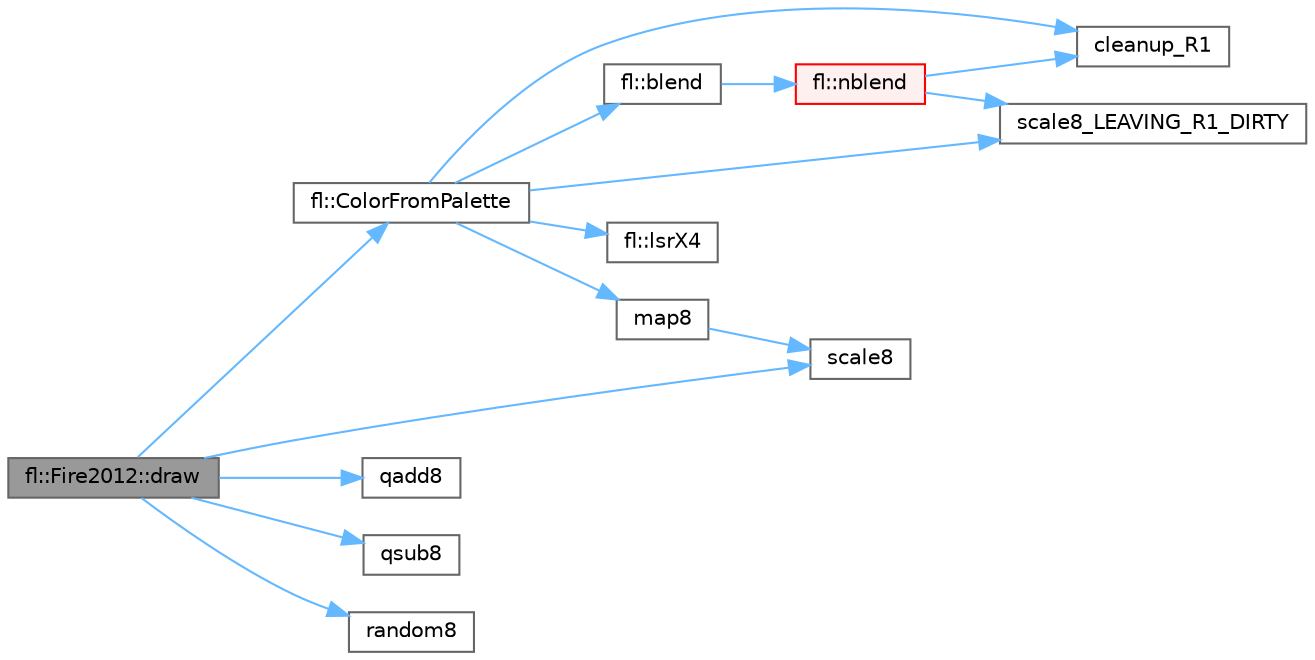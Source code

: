 digraph "fl::Fire2012::draw"
{
 // INTERACTIVE_SVG=YES
 // LATEX_PDF_SIZE
  bgcolor="transparent";
  edge [fontname=Helvetica,fontsize=10,labelfontname=Helvetica,labelfontsize=10];
  node [fontname=Helvetica,fontsize=10,shape=box,height=0.2,width=0.4];
  rankdir="LR";
  Node1 [id="Node000001",label="fl::Fire2012::draw",height=0.2,width=0.4,color="gray40", fillcolor="grey60", style="filled", fontcolor="black",tooltip=" "];
  Node1 -> Node2 [id="edge1_Node000001_Node000002",color="steelblue1",style="solid",tooltip=" "];
  Node2 [id="Node000002",label="fl::ColorFromPalette",height=0.2,width=0.4,color="grey40", fillcolor="white", style="filled",URL="$d4/d36/namespacefl_a74e1895d1234ab29fef4458532e91090.html#a74e1895d1234ab29fef4458532e91090",tooltip=" "];
  Node2 -> Node3 [id="edge2_Node000002_Node000003",color="steelblue1",style="solid",tooltip=" "];
  Node3 [id="Node000003",label="fl::blend",height=0.2,width=0.4,color="grey40", fillcolor="white", style="filled",URL="$d4/d36/namespacefl_a924fc8748f53389e55fdc63bfc14b805.html#a924fc8748f53389e55fdc63bfc14b805",tooltip=" "];
  Node3 -> Node4 [id="edge3_Node000003_Node000004",color="steelblue1",style="solid",tooltip=" "];
  Node4 [id="Node000004",label="fl::nblend",height=0.2,width=0.4,color="red", fillcolor="#FFF0F0", style="filled",URL="$d4/d36/namespacefl_aa1e0cd66825220bead12cfc1ab7f33c6.html#aa1e0cd66825220bead12cfc1ab7f33c6",tooltip=" "];
  Node4 -> Node6 [id="edge4_Node000004_Node000006",color="steelblue1",style="solid",tooltip=" "];
  Node6 [id="Node000006",label="cleanup_R1",height=0.2,width=0.4,color="grey40", fillcolor="white", style="filled",URL="$d0/da5/group___scaling_dirty_ga3fade00fb4cf5b937b973128198a7a79.html#ga3fade00fb4cf5b937b973128198a7a79",tooltip="Clean up the r1 register after a series of *LEAVING_R1_DIRTY calls."];
  Node4 -> Node7 [id="edge5_Node000004_Node000007",color="steelblue1",style="solid",tooltip=" "];
  Node7 [id="Node000007",label="scale8_LEAVING_R1_DIRTY",height=0.2,width=0.4,color="grey40", fillcolor="white", style="filled",URL="$d0/da5/group___scaling_dirty_ga7386235cada3aca429b189681d2ec56d.html#ga7386235cada3aca429b189681d2ec56d",tooltip="This version of scale8() does not clean up the R1 register on AVR."];
  Node2 -> Node6 [id="edge6_Node000002_Node000006",color="steelblue1",style="solid",tooltip=" "];
  Node2 -> Node8 [id="edge7_Node000002_Node000008",color="steelblue1",style="solid",tooltip=" "];
  Node8 [id="Node000008",label="fl::lsrX4",height=0.2,width=0.4,color="grey40", fillcolor="white", style="filled",URL="$d4/d36/namespacefl_a8ef00cea89dd1023f79e4d6d33883a40.html#a8ef00cea89dd1023f79e4d6d33883a40",tooltip="Helper function to divide a number by 16, aka four logical shift right (LSR)'s."];
  Node2 -> Node9 [id="edge8_Node000002_Node000009",color="steelblue1",style="solid",tooltip=" "];
  Node9 [id="Node000009",label="map8",height=0.2,width=0.4,color="grey40", fillcolor="white", style="filled",URL="$d6/d19/group___linear_interpolation_gaf65357c7aeca9778e5a2f80a6bac2b5d.html#gaf65357c7aeca9778e5a2f80a6bac2b5d",tooltip="Map from one full-range 8-bit value into a narrower range of 8-bit values, possibly a range of hues."];
  Node9 -> Node10 [id="edge9_Node000009_Node000010",color="steelblue1",style="solid",tooltip=" "];
  Node10 [id="Node000010",label="scale8",height=0.2,width=0.4,color="grey40", fillcolor="white", style="filled",URL="$d0/da8/group___scaling_gad7535ccda9c92470c4e6ee0265585555.html#gad7535ccda9c92470c4e6ee0265585555",tooltip="Scale one byte by a second one, which is treated as the numerator of a fraction whose denominator is ..."];
  Node2 -> Node7 [id="edge10_Node000002_Node000007",color="steelblue1",style="solid",tooltip=" "];
  Node1 -> Node11 [id="edge11_Node000001_Node000011",color="steelblue1",style="solid",tooltip=" "];
  Node11 [id="Node000011",label="qadd8",height=0.2,width=0.4,color="grey40", fillcolor="white", style="filled",URL="$d5/d98/group___math_ga07133b3085824d0fcd4f5086d286c4b5.html#ga07133b3085824d0fcd4f5086d286c4b5",tooltip="Add one byte to another, saturating at 0xFF."];
  Node1 -> Node12 [id="edge12_Node000001_Node000012",color="steelblue1",style="solid",tooltip=" "];
  Node12 [id="Node000012",label="qsub8",height=0.2,width=0.4,color="grey40", fillcolor="white", style="filled",URL="$d5/d98/group___math_gae261576a4c8155d6c0ba8615b2d2ecb3.html#gae261576a4c8155d6c0ba8615b2d2ecb3",tooltip="Subtract one byte from another, saturating at 0x00."];
  Node1 -> Node13 [id="edge13_Node000001_Node000013",color="steelblue1",style="solid",tooltip=" "];
  Node13 [id="Node000013",label="random8",height=0.2,width=0.4,color="grey40", fillcolor="white", style="filled",URL="$d2/d0d/group___random_ga4e63c74426f6516f28470dc1b814aefe.html#ga4e63c74426f6516f28470dc1b814aefe",tooltip="Generate an 8-bit random number."];
  Node1 -> Node10 [id="edge14_Node000001_Node000010",color="steelblue1",style="solid",tooltip=" "];
}
